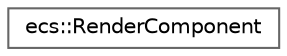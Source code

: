 digraph "Graphical Class Hierarchy"
{
 // LATEX_PDF_SIZE
  bgcolor="transparent";
  edge [fontname=Helvetica,fontsize=10,labelfontname=Helvetica,labelfontsize=10];
  node [fontname=Helvetica,fontsize=10,shape=box,height=0.2,width=0.4];
  rankdir="LR";
  Node0 [id="Node000000",label="ecs::RenderComponent",height=0.2,width=0.4,color="grey40", fillcolor="white", style="filled",URL="$structecs_1_1_render_component.html",tooltip=" "];
}
